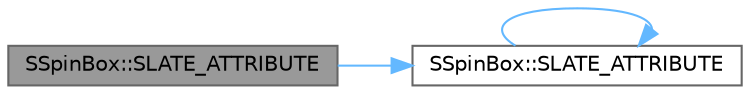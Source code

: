 digraph "SSpinBox::SLATE_ATTRIBUTE"
{
 // INTERACTIVE_SVG=YES
 // LATEX_PDF_SIZE
  bgcolor="transparent";
  edge [fontname=Helvetica,fontsize=10,labelfontname=Helvetica,labelfontsize=10];
  node [fontname=Helvetica,fontsize=10,shape=box,height=0.2,width=0.4];
  rankdir="LR";
  Node1 [id="Node000001",label="SSpinBox::SLATE_ATTRIBUTE",height=0.2,width=0.4,color="gray40", fillcolor="grey60", style="filled", fontcolor="black",tooltip="Multiplier to use when shift is held down."];
  Node1 -> Node2 [id="edge1_Node000001_Node000002",color="steelblue1",style="solid",tooltip=" "];
  Node2 [id="Node000002",label="SSpinBox::SLATE_ATTRIBUTE",height=0.2,width=0.4,color="grey40", fillcolor="white", style="filled",URL="$d0/d6c/classSSpinBox.html#a2697de2f2ae07feda0aed2e27a61f31f",tooltip="The minimum value that can be entered into the text edit box."];
  Node2 -> Node2 [id="edge2_Node000002_Node000002",color="steelblue1",style="solid",tooltip=" "];
}
